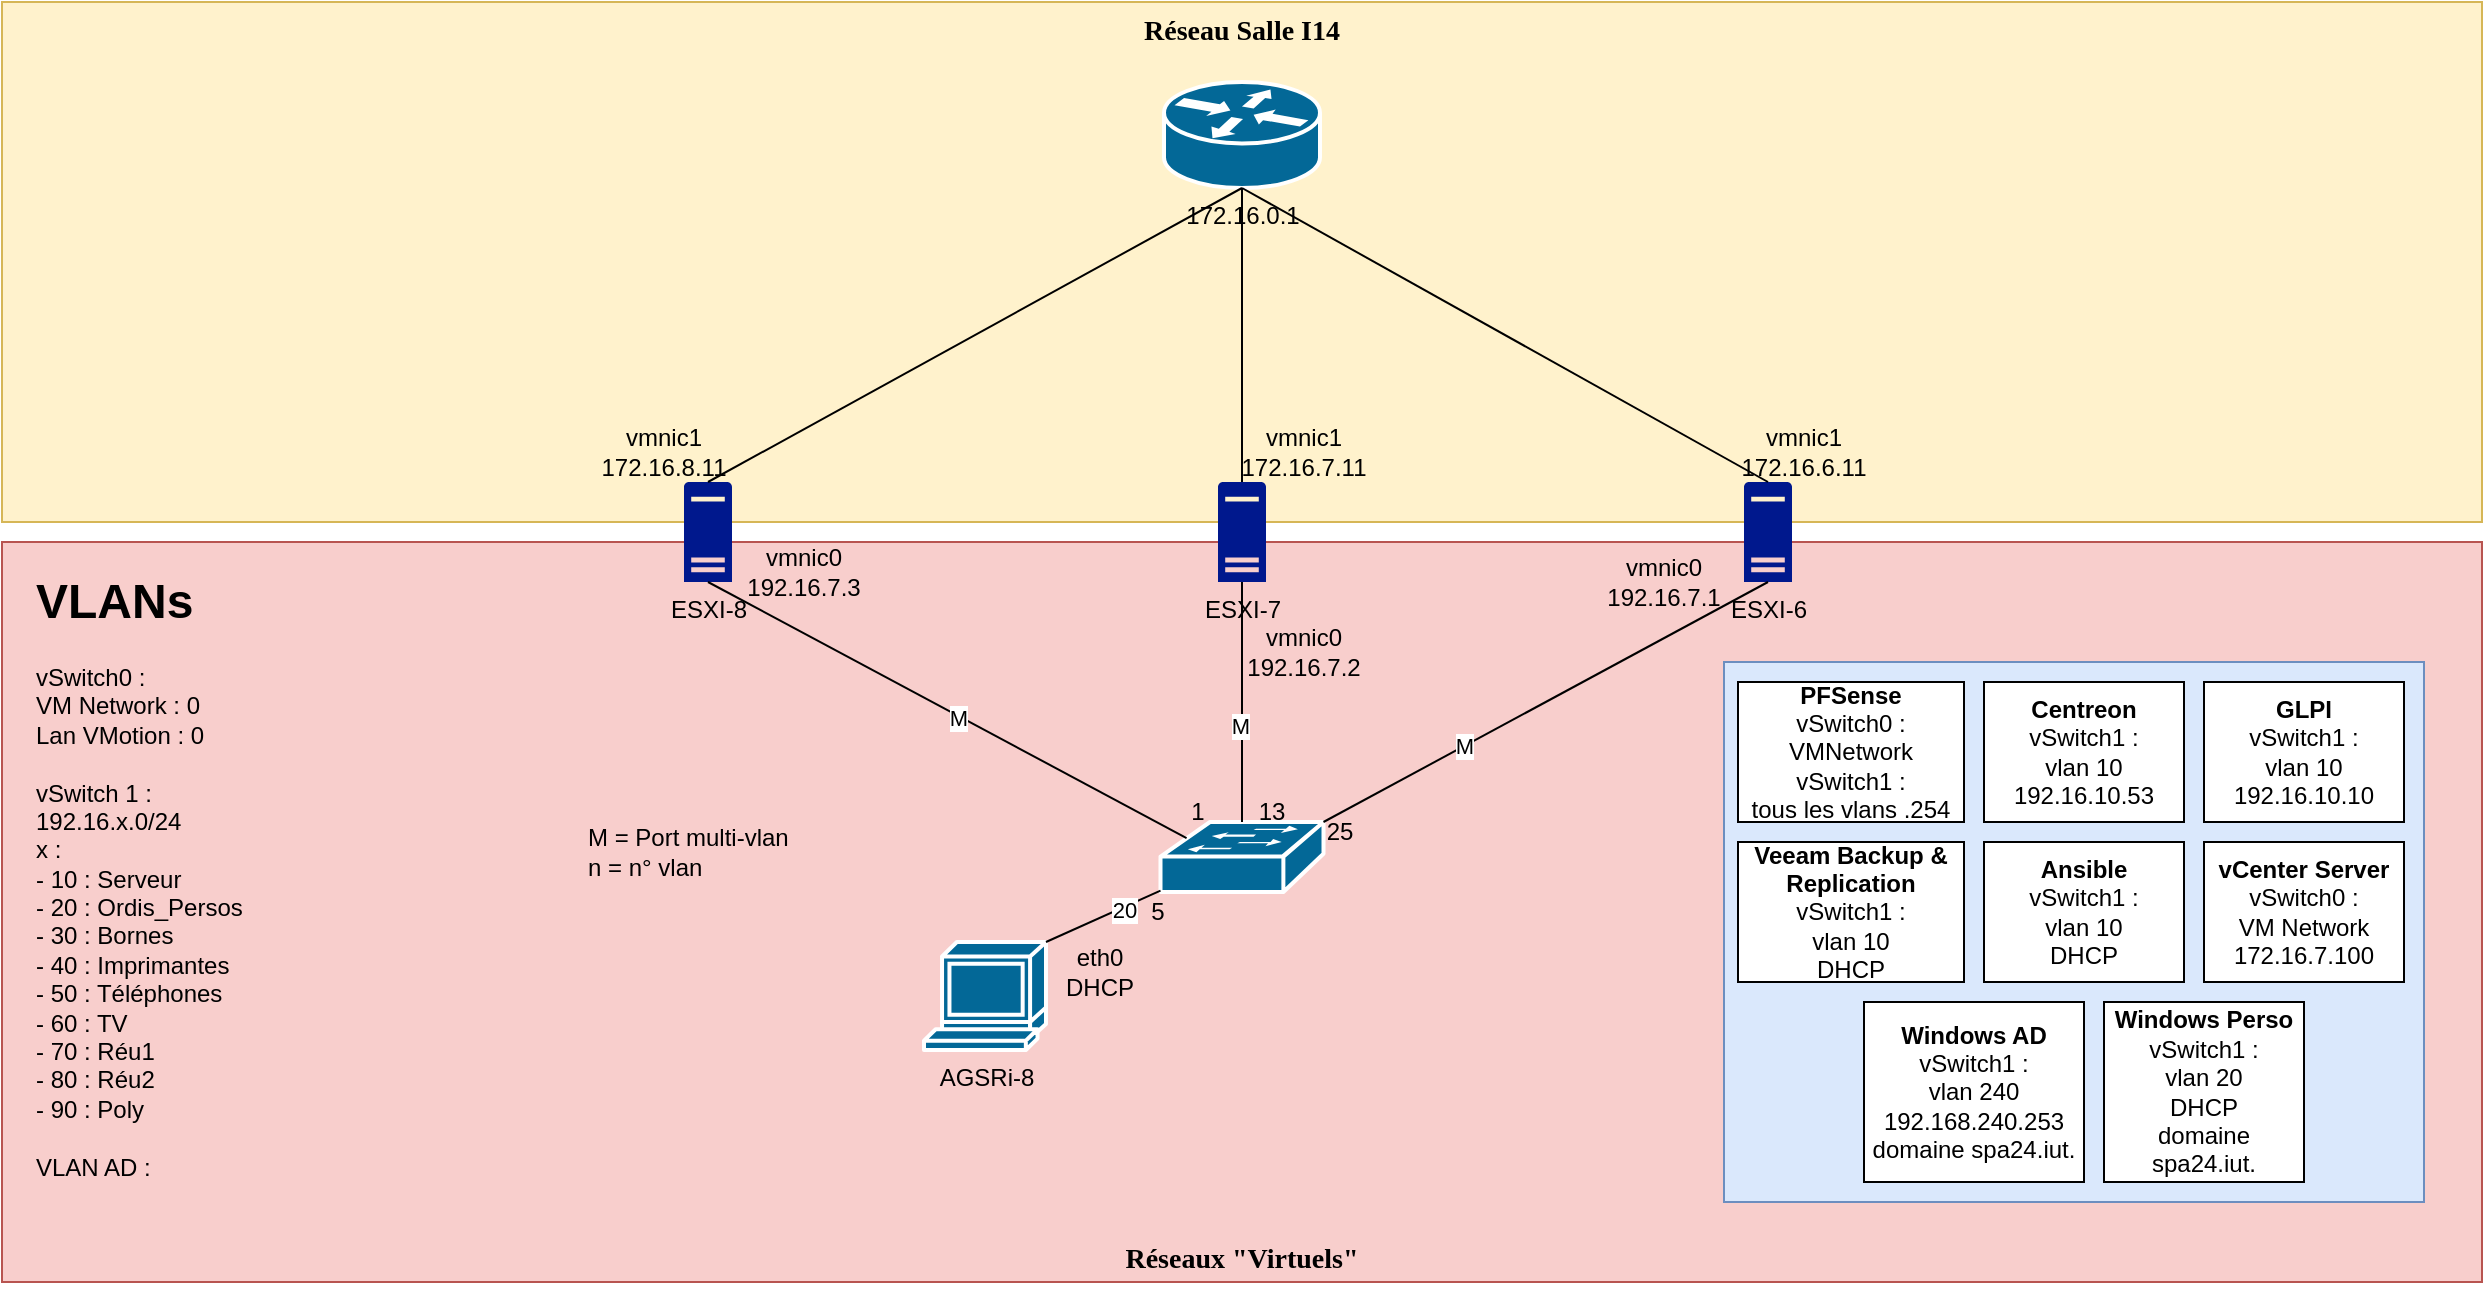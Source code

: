 <mxfile version="20.8.5" type="github">
  <diagram name="Page-1" id="c37626ed-c26b-45fb-9056-f9ebc6bb27b6">
    <mxGraphModel dx="2693" dy="889" grid="1" gridSize="10" guides="1" tooltips="1" connect="1" arrows="1" fold="1" page="1" pageScale="1" pageWidth="1100" pageHeight="850" background="none" math="0" shadow="0">
      <root>
        <mxCell id="0" />
        <mxCell id="1" parent="0" />
        <mxCell id="S-VgMTXi0rojGaED3WKQ-2" value="Réseaux &quot;Virtuels&quot;" style="whiteSpace=wrap;html=1;rounded=0;shadow=0;comic=0;strokeWidth=1;fontFamily=Verdana;fontSize=14;fillColor=#f8cecc;strokeColor=#b85450;verticalAlign=bottom;fontStyle=1" vertex="1" parent="1">
          <mxGeometry x="-621" y="390" width="1240" height="370" as="geometry" />
        </mxCell>
        <mxCell id="1c7a67bf8fd3230f-83" value="Réseau Salle I14" style="whiteSpace=wrap;html=1;rounded=0;shadow=0;comic=0;strokeWidth=1;fontFamily=Verdana;fontSize=14;fillColor=#fff2cc;strokeColor=#d6b656;verticalAlign=top;fontStyle=1" parent="1" vertex="1">
          <mxGeometry x="-621" y="120" width="1240" height="260" as="geometry" />
        </mxCell>
        <mxCell id="vLjDbiqeGYyuWvh9xT9g-1" value="172.16.0.1" style="shape=mxgraph.cisco.routers.router;html=1;pointerEvents=1;dashed=0;fillColor=#036897;strokeColor=#ffffff;strokeWidth=2;verticalLabelPosition=bottom;verticalAlign=top;align=center;outlineConnect=0;" parent="1" vertex="1">
          <mxGeometry x="-40" y="160" width="78" height="53" as="geometry" />
        </mxCell>
        <mxCell id="vLjDbiqeGYyuWvh9xT9g-2" value="ESXI-8" style="sketch=0;aspect=fixed;pointerEvents=1;shadow=0;dashed=0;html=1;strokeColor=none;labelPosition=center;verticalLabelPosition=bottom;verticalAlign=top;align=center;fillColor=#00188D;shape=mxgraph.mscae.enterprise.server_generic" parent="1" vertex="1">
          <mxGeometry x="-280" y="360" width="24" height="50" as="geometry" />
        </mxCell>
        <mxCell id="vLjDbiqeGYyuWvh9xT9g-3" value="ESXI-7" style="sketch=0;aspect=fixed;pointerEvents=1;shadow=0;dashed=0;html=1;strokeColor=none;labelPosition=center;verticalLabelPosition=bottom;verticalAlign=top;align=center;fillColor=#00188D;shape=mxgraph.mscae.enterprise.server_generic" parent="1" vertex="1">
          <mxGeometry x="-13" y="360" width="24" height="50" as="geometry" />
        </mxCell>
        <mxCell id="vLjDbiqeGYyuWvh9xT9g-6" value="ESXI-6" style="sketch=0;aspect=fixed;pointerEvents=1;shadow=0;dashed=0;html=1;strokeColor=none;labelPosition=center;verticalLabelPosition=bottom;verticalAlign=top;align=center;fillColor=#00188D;shape=mxgraph.mscae.enterprise.server_generic" parent="1" vertex="1">
          <mxGeometry x="250" y="360" width="24" height="50" as="geometry" />
        </mxCell>
        <mxCell id="vLjDbiqeGYyuWvh9xT9g-9" value="" style="endArrow=none;html=1;rounded=0;exitX=0.5;exitY=0;exitDx=0;exitDy=0;exitPerimeter=0;entryX=0.5;entryY=1;entryDx=0;entryDy=0;entryPerimeter=0;" parent="1" source="vLjDbiqeGYyuWvh9xT9g-2" target="vLjDbiqeGYyuWvh9xT9g-1" edge="1">
          <mxGeometry width="50" height="50" relative="1" as="geometry">
            <mxPoint x="-40" y="410" as="sourcePoint" />
            <mxPoint x="10" y="360" as="targetPoint" />
          </mxGeometry>
        </mxCell>
        <mxCell id="vLjDbiqeGYyuWvh9xT9g-10" value="" style="endArrow=none;html=1;rounded=0;entryX=0.5;entryY=1;entryDx=0;entryDy=0;entryPerimeter=0;exitX=0.5;exitY=0;exitDx=0;exitDy=0;exitPerimeter=0;" parent="1" source="vLjDbiqeGYyuWvh9xT9g-3" target="vLjDbiqeGYyuWvh9xT9g-1" edge="1">
          <mxGeometry width="50" height="50" relative="1" as="geometry">
            <mxPoint x="-40" y="410" as="sourcePoint" />
            <mxPoint x="10" y="360" as="targetPoint" />
          </mxGeometry>
        </mxCell>
        <mxCell id="vLjDbiqeGYyuWvh9xT9g-11" value="" style="endArrow=none;html=1;rounded=0;entryX=0.5;entryY=1;entryDx=0;entryDy=0;entryPerimeter=0;exitX=0.5;exitY=0;exitDx=0;exitDy=0;exitPerimeter=0;" parent="1" source="vLjDbiqeGYyuWvh9xT9g-6" target="vLjDbiqeGYyuWvh9xT9g-1" edge="1">
          <mxGeometry width="50" height="50" relative="1" as="geometry">
            <mxPoint x="-40" y="410" as="sourcePoint" />
            <mxPoint x="10" y="360" as="targetPoint" />
          </mxGeometry>
        </mxCell>
        <mxCell id="vLjDbiqeGYyuWvh9xT9g-13" value="vmnic1&lt;br&gt;172.16.8.11" style="text;html=1;strokeColor=none;fillColor=none;align=center;verticalAlign=middle;whiteSpace=wrap;rounded=0;" parent="1" vertex="1">
          <mxGeometry x="-320" y="330" width="60" height="30" as="geometry" />
        </mxCell>
        <mxCell id="vLjDbiqeGYyuWvh9xT9g-17" value="vmnic1&lt;br&gt;172.16.6.11" style="text;html=1;strokeColor=none;fillColor=none;align=center;verticalAlign=middle;whiteSpace=wrap;rounded=0;" parent="1" vertex="1">
          <mxGeometry x="250" y="330" width="60" height="30" as="geometry" />
        </mxCell>
        <mxCell id="vLjDbiqeGYyuWvh9xT9g-18" value="vmnic1&lt;br&gt;172.16.7.11" style="text;html=1;strokeColor=none;fillColor=none;align=center;verticalAlign=middle;whiteSpace=wrap;rounded=0;" parent="1" vertex="1">
          <mxGeometry y="330" width="60" height="30" as="geometry" />
        </mxCell>
        <mxCell id="S-VgMTXi0rojGaED3WKQ-3" style="edgeStyle=orthogonalEdgeStyle;rounded=0;orthogonalLoop=1;jettySize=auto;html=1;exitX=0.5;exitY=1;exitDx=0;exitDy=0;" edge="1" parent="1" source="S-VgMTXi0rojGaED3WKQ-2" target="S-VgMTXi0rojGaED3WKQ-2">
          <mxGeometry relative="1" as="geometry" />
        </mxCell>
        <mxCell id="S-VgMTXi0rojGaED3WKQ-4" value="" style="shape=mxgraph.cisco.switches.workgroup_switch;html=1;pointerEvents=1;dashed=0;fillColor=#036897;strokeColor=#ffffff;strokeWidth=2;verticalLabelPosition=bottom;verticalAlign=top;align=center;outlineConnect=0;" vertex="1" parent="1">
          <mxGeometry x="-41.75" y="530" width="81.5" height="35" as="geometry" />
        </mxCell>
        <mxCell id="S-VgMTXi0rojGaED3WKQ-6" value="" style="endArrow=none;html=1;rounded=0;entryX=0.5;entryY=1;entryDx=0;entryDy=0;entryPerimeter=0;exitX=0.5;exitY=0;exitDx=0;exitDy=0;exitPerimeter=0;" edge="1" parent="1" source="S-VgMTXi0rojGaED3WKQ-4" target="vLjDbiqeGYyuWvh9xT9g-3">
          <mxGeometry width="50" height="50" relative="1" as="geometry">
            <mxPoint x="-60" y="460" as="sourcePoint" />
            <mxPoint x="-10" y="410" as="targetPoint" />
          </mxGeometry>
        </mxCell>
        <mxCell id="S-VgMTXi0rojGaED3WKQ-24" value="M" style="edgeLabel;html=1;align=center;verticalAlign=middle;resizable=0;points=[];" vertex="1" connectable="0" parent="S-VgMTXi0rojGaED3WKQ-6">
          <mxGeometry x="-0.198" y="1" relative="1" as="geometry">
            <mxPoint as="offset" />
          </mxGeometry>
        </mxCell>
        <mxCell id="S-VgMTXi0rojGaED3WKQ-7" value="" style="endArrow=none;html=1;rounded=0;entryX=0.5;entryY=1;entryDx=0;entryDy=0;entryPerimeter=0;exitX=1;exitY=0;exitDx=0;exitDy=0;exitPerimeter=0;" edge="1" parent="1" source="S-VgMTXi0rojGaED3WKQ-4" target="vLjDbiqeGYyuWvh9xT9g-6">
          <mxGeometry width="50" height="50" relative="1" as="geometry">
            <mxPoint x="-60" y="460" as="sourcePoint" />
            <mxPoint x="-10" y="410" as="targetPoint" />
          </mxGeometry>
        </mxCell>
        <mxCell id="S-VgMTXi0rojGaED3WKQ-25" value="M" style="edgeLabel;html=1;align=center;verticalAlign=middle;resizable=0;points=[];" vertex="1" connectable="0" parent="S-VgMTXi0rojGaED3WKQ-7">
          <mxGeometry x="-0.37" relative="1" as="geometry">
            <mxPoint as="offset" />
          </mxGeometry>
        </mxCell>
        <mxCell id="S-VgMTXi0rojGaED3WKQ-8" value="" style="endArrow=none;html=1;rounded=0;exitX=0.5;exitY=1;exitDx=0;exitDy=0;exitPerimeter=0;entryX=0.16;entryY=0.23;entryDx=0;entryDy=0;entryPerimeter=0;" edge="1" parent="1" source="vLjDbiqeGYyuWvh9xT9g-2" target="S-VgMTXi0rojGaED3WKQ-4">
          <mxGeometry width="50" height="50" relative="1" as="geometry">
            <mxPoint x="-60" y="460" as="sourcePoint" />
            <mxPoint x="-10" y="410" as="targetPoint" />
          </mxGeometry>
        </mxCell>
        <mxCell id="S-VgMTXi0rojGaED3WKQ-26" value="M" style="edgeLabel;html=1;align=center;verticalAlign=middle;resizable=0;points=[];" vertex="1" connectable="0" parent="S-VgMTXi0rojGaED3WKQ-8">
          <mxGeometry x="0.048" relative="1" as="geometry">
            <mxPoint y="1" as="offset" />
          </mxGeometry>
        </mxCell>
        <mxCell id="S-VgMTXi0rojGaED3WKQ-9" value="vmnic0&lt;br&gt;192.16.7.2" style="text;html=1;strokeColor=none;fillColor=none;align=center;verticalAlign=middle;whiteSpace=wrap;rounded=0;" vertex="1" parent="1">
          <mxGeometry y="430" width="60" height="30" as="geometry" />
        </mxCell>
        <mxCell id="S-VgMTXi0rojGaED3WKQ-11" value="vmnic0&lt;br&gt;192.16.7.1" style="text;html=1;strokeColor=none;fillColor=none;align=center;verticalAlign=middle;whiteSpace=wrap;rounded=0;" vertex="1" parent="1">
          <mxGeometry x="180" y="395" width="60" height="30" as="geometry" />
        </mxCell>
        <mxCell id="S-VgMTXi0rojGaED3WKQ-13" value="vmnic0&lt;br&gt;192.16.7.3" style="text;html=1;strokeColor=none;fillColor=none;align=center;verticalAlign=middle;whiteSpace=wrap;rounded=0;" vertex="1" parent="1">
          <mxGeometry x="-250" y="390" width="60" height="30" as="geometry" />
        </mxCell>
        <mxCell id="S-VgMTXi0rojGaED3WKQ-14" value="AGSRi-8" style="shape=mxgraph.cisco.computers_and_peripherals.terminal;html=1;pointerEvents=1;dashed=0;fillColor=#036897;strokeColor=#ffffff;strokeWidth=2;verticalLabelPosition=bottom;verticalAlign=top;align=center;outlineConnect=0;" vertex="1" parent="1">
          <mxGeometry x="-160" y="590" width="61" height="54" as="geometry" />
        </mxCell>
        <mxCell id="S-VgMTXi0rojGaED3WKQ-15" value="" style="endArrow=none;html=1;rounded=0;exitX=1;exitY=0;exitDx=0;exitDy=0;exitPerimeter=0;entryX=0;entryY=0.98;entryDx=0;entryDy=0;entryPerimeter=0;" edge="1" parent="1" source="S-VgMTXi0rojGaED3WKQ-14" target="S-VgMTXi0rojGaED3WKQ-4">
          <mxGeometry width="50" height="50" relative="1" as="geometry">
            <mxPoint x="-258" y="420.0" as="sourcePoint" />
            <mxPoint x="-18.71" y="548.05" as="targetPoint" />
            <Array as="points" />
          </mxGeometry>
        </mxCell>
        <mxCell id="S-VgMTXi0rojGaED3WKQ-27" value="20" style="edgeLabel;html=1;align=center;verticalAlign=middle;resizable=0;points=[];" vertex="1" connectable="0" parent="S-VgMTXi0rojGaED3WKQ-15">
          <mxGeometry x="0.317" y="-1" relative="1" as="geometry">
            <mxPoint as="offset" />
          </mxGeometry>
        </mxCell>
        <mxCell id="S-VgMTXi0rojGaED3WKQ-19" value="1" style="text;html=1;strokeColor=none;fillColor=none;align=center;verticalAlign=middle;whiteSpace=wrap;rounded=0;" vertex="1" parent="1">
          <mxGeometry x="-33" y="520" width="20" height="10" as="geometry" />
        </mxCell>
        <mxCell id="S-VgMTXi0rojGaED3WKQ-20" value="13" style="text;html=1;strokeColor=none;fillColor=none;align=center;verticalAlign=middle;whiteSpace=wrap;rounded=0;" vertex="1" parent="1">
          <mxGeometry y="520" width="28" height="10" as="geometry" />
        </mxCell>
        <mxCell id="S-VgMTXi0rojGaED3WKQ-22" value="25" style="text;html=1;strokeColor=none;fillColor=none;align=center;verticalAlign=middle;whiteSpace=wrap;rounded=0;" vertex="1" parent="1">
          <mxGeometry x="38" y="530" width="20" height="10" as="geometry" />
        </mxCell>
        <mxCell id="S-VgMTXi0rojGaED3WKQ-23" value="5" style="text;html=1;strokeColor=none;fillColor=none;align=center;verticalAlign=middle;whiteSpace=wrap;rounded=0;" vertex="1" parent="1">
          <mxGeometry x="-53" y="565" width="20" height="20" as="geometry" />
        </mxCell>
        <mxCell id="S-VgMTXi0rojGaED3WKQ-28" value="M = Port multi-vlan&lt;br&gt;n = n° vlan" style="text;html=1;strokeColor=none;fillColor=none;align=left;verticalAlign=middle;whiteSpace=wrap;rounded=0;" vertex="1" parent="1">
          <mxGeometry x="-330" y="530" width="170" height="30" as="geometry" />
        </mxCell>
        <mxCell id="S-VgMTXi0rojGaED3WKQ-29" value="&lt;h1&gt;VLANs&lt;/h1&gt;&lt;div&gt;vSwitch0 :&lt;/div&gt;&lt;div&gt;VM Network : 0&lt;/div&gt;&lt;div&gt;Lan VMotion : 0&lt;/div&gt;&lt;div&gt;&lt;br&gt;&lt;/div&gt;&lt;div&gt;vSwitch 1 :&lt;/div&gt;&lt;div&gt;192.16.x.0/24&lt;/div&gt;&lt;div&gt;x :&lt;/div&gt;&lt;div&gt;- 10 : Serveur&lt;/div&gt;&lt;div&gt;- 20 : Ordis_Persos&lt;/div&gt;&lt;div&gt;- 30 : Bornes&lt;/div&gt;&lt;div&gt;- 40 : Imprimantes&lt;/div&gt;&lt;div&gt;- 50 : Téléphones&lt;/div&gt;&lt;div&gt;- 60 : TV&lt;/div&gt;&lt;div&gt;- 70 : Réu1&lt;/div&gt;&lt;div&gt;- 80 : Réu2&lt;/div&gt;&lt;div&gt;- 90 : Poly&lt;/div&gt;&lt;div&gt;&lt;br&gt;&lt;/div&gt;&lt;div&gt;VLAN AD :&amp;nbsp;&lt;/div&gt;&lt;div&gt;- 240 : 192.168.240.0/24&lt;/div&gt;" style="text;html=1;strokeColor=none;fillColor=none;spacing=5;spacingTop=-20;whiteSpace=wrap;overflow=hidden;rounded=0;" vertex="1" parent="1">
          <mxGeometry x="-609" y="400" width="190" height="310" as="geometry" />
        </mxCell>
        <mxCell id="S-VgMTXi0rojGaED3WKQ-30" value="eth0&lt;br&gt;DHCP" style="text;html=1;strokeColor=none;fillColor=none;align=center;verticalAlign=middle;whiteSpace=wrap;rounded=0;" vertex="1" parent="1">
          <mxGeometry x="-101.75" y="590" width="60" height="30" as="geometry" />
        </mxCell>
        <mxCell id="S-VgMTXi0rojGaED3WKQ-32" value="" style="rounded=0;whiteSpace=wrap;html=1;fillColor=#dae8fc;strokeColor=#6c8ebf;" vertex="1" parent="1">
          <mxGeometry x="240" y="450" width="350" height="270" as="geometry" />
        </mxCell>
        <mxCell id="S-VgMTXi0rojGaED3WKQ-33" value="&lt;b&gt;PFSense&lt;/b&gt;&lt;br&gt;vSwitch0 :&lt;br&gt;VMNetwork&lt;br&gt;vSwitch1 :&lt;br&gt;tous les vlans .254" style="rounded=0;whiteSpace=wrap;html=1;" vertex="1" parent="1">
          <mxGeometry x="247" y="460" width="113" height="70" as="geometry" />
        </mxCell>
        <mxCell id="S-VgMTXi0rojGaED3WKQ-34" value="&lt;b&gt;Centreon&lt;/b&gt;&lt;br&gt;vSwitch1 :&lt;br&gt;vlan 10&lt;br&gt;192.16.10.53" style="rounded=0;whiteSpace=wrap;html=1;" vertex="1" parent="1">
          <mxGeometry x="370" y="460" width="100" height="70" as="geometry" />
        </mxCell>
        <mxCell id="S-VgMTXi0rojGaED3WKQ-35" value="&lt;b&gt;Centreon&lt;/b&gt;&lt;br&gt;vSwitch1 :&lt;br&gt;vlan 10&lt;br&gt;192.16.10.53" style="rounded=0;whiteSpace=wrap;html=1;" vertex="1" parent="1">
          <mxGeometry x="370" y="460" width="100" height="70" as="geometry" />
        </mxCell>
        <mxCell id="S-VgMTXi0rojGaED3WKQ-36" value="&lt;b&gt;GLPI&lt;/b&gt;&lt;br&gt;vSwitch1 :&lt;br&gt;vlan 10&lt;br&gt;192.16.10.10" style="rounded=0;whiteSpace=wrap;html=1;" vertex="1" parent="1">
          <mxGeometry x="480" y="460" width="100" height="70" as="geometry" />
        </mxCell>
        <mxCell id="S-VgMTXi0rojGaED3WKQ-37" value="&lt;b&gt;Veeam Backup &amp;amp; Replication&lt;/b&gt;&lt;br&gt;vSwitch1 :&lt;br&gt;vlan 10&lt;br&gt;DHCP" style="rounded=0;whiteSpace=wrap;html=1;" vertex="1" parent="1">
          <mxGeometry x="247" y="540" width="113" height="70" as="geometry" />
        </mxCell>
        <mxCell id="S-VgMTXi0rojGaED3WKQ-38" value="&lt;b&gt;Ansible&lt;/b&gt;&lt;br&gt;vSwitch1 :&lt;br&gt;vlan 10&lt;br&gt;DHCP" style="rounded=0;whiteSpace=wrap;html=1;" vertex="1" parent="1">
          <mxGeometry x="370" y="540" width="100" height="70" as="geometry" />
        </mxCell>
        <mxCell id="S-VgMTXi0rojGaED3WKQ-39" value="&lt;b&gt;vCenter Server&lt;/b&gt;&lt;br&gt;vSwitch0 :&lt;br&gt;VM Network&lt;br&gt;172.16.7.100" style="rounded=0;whiteSpace=wrap;html=1;" vertex="1" parent="1">
          <mxGeometry x="480" y="540" width="100" height="70" as="geometry" />
        </mxCell>
        <mxCell id="S-VgMTXi0rojGaED3WKQ-41" value="&lt;b&gt;Windows AD&lt;/b&gt;&lt;br&gt;vSwitch1 :&lt;br&gt;vlan 240&lt;br&gt;192.168.240.253&lt;br&gt;domaine spa24.iut." style="rounded=0;whiteSpace=wrap;html=1;" vertex="1" parent="1">
          <mxGeometry x="310" y="620" width="110" height="90" as="geometry" />
        </mxCell>
        <mxCell id="S-VgMTXi0rojGaED3WKQ-42" value="&lt;b&gt;Windows Perso&lt;/b&gt;&lt;br&gt;vSwitch1 :&lt;br&gt;vlan 20&lt;br&gt;DHCP&lt;br&gt;domaine spa24.iut." style="rounded=0;whiteSpace=wrap;html=1;" vertex="1" parent="1">
          <mxGeometry x="430" y="620" width="100" height="90" as="geometry" />
        </mxCell>
      </root>
    </mxGraphModel>
  </diagram>
</mxfile>
